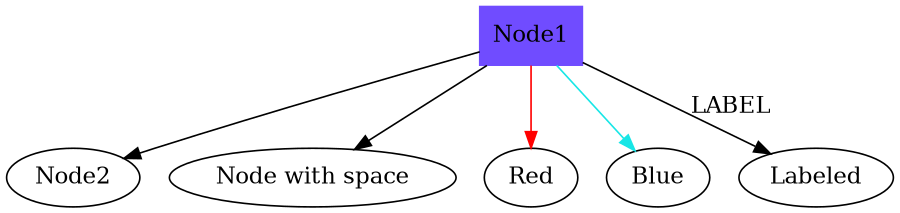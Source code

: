 digraph decorated {
   size="6,6";
   /* Default style of every node is spcified with "node" keyword
    * e.g. node [style=filled,shape=box];
    * You can specify the style of a particular node */
   Node1 [style=filled,shape=box,color="0.7 0.7 1.0"];
   /* Define a link using "->". */
   Node1 -> Node2;
   /* Use "" to specify a node whose name include spaces. */
   Node1 -> "Node with space";
   /* We can specify the color of the edge as follows */
   Node1 -> Red [color=red];
   Node1 -> Blue [color="0.5 0.9 0.9"];
   /* We can specify the label of the edge */
   Node1 -> Labeled [label=LABEL];
}
